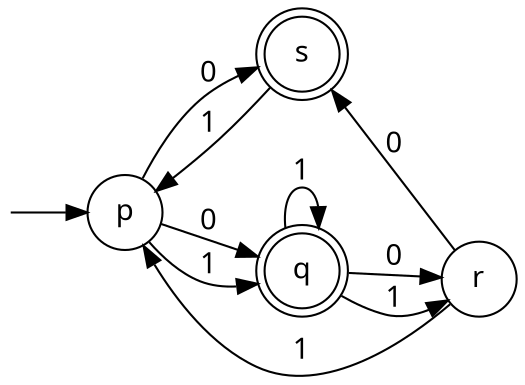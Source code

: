 digraph ej01c_afnd {
	dpi=300
    rankdir=LR
	fontname="Ubuntu Mono"
	node [fontname="Ubuntu Mono", width=0.5]
	edge [fontname="Ubuntu Mono"]
	node [shape=doublecircle]; q s
	node [shape=circle]
	start [label="", shape=none, width=0, height=0]
	start -> p
	p -> q [label="0"]
	p -> s [label="0"]
	p -> q [label="1"]
	q -> r [label="0"]
	q -> q [label="1"]
	q -> r [label="1"]
	r -> s [label="0", constraint=false]
	r -> p [label="1", constraint=false]
	s -> p [label="1", constraint=false]
}
